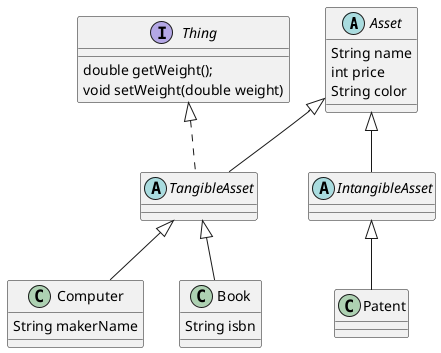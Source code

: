 @startuml
'https://plantuml.com/class-diagram

abstract class Asset {
    String name
    int price
    String color
}

interface Thing {
    double getWeight();
    void setWeight(double weight)
}

abstract class TangibleAsset{

}

abstract class IntangibleAsset {

}

class Computer {
    String makerName
}

class Book {
    String isbn
}

class Patent {

}



Thing <|.. TangibleAsset

Asset <|-- TangibleAsset
Asset <|-- IntangibleAsset

TangibleAsset <|-- Computer
TangibleAsset <|-- Book

IntangibleAsset <|-- Patent


@enduml